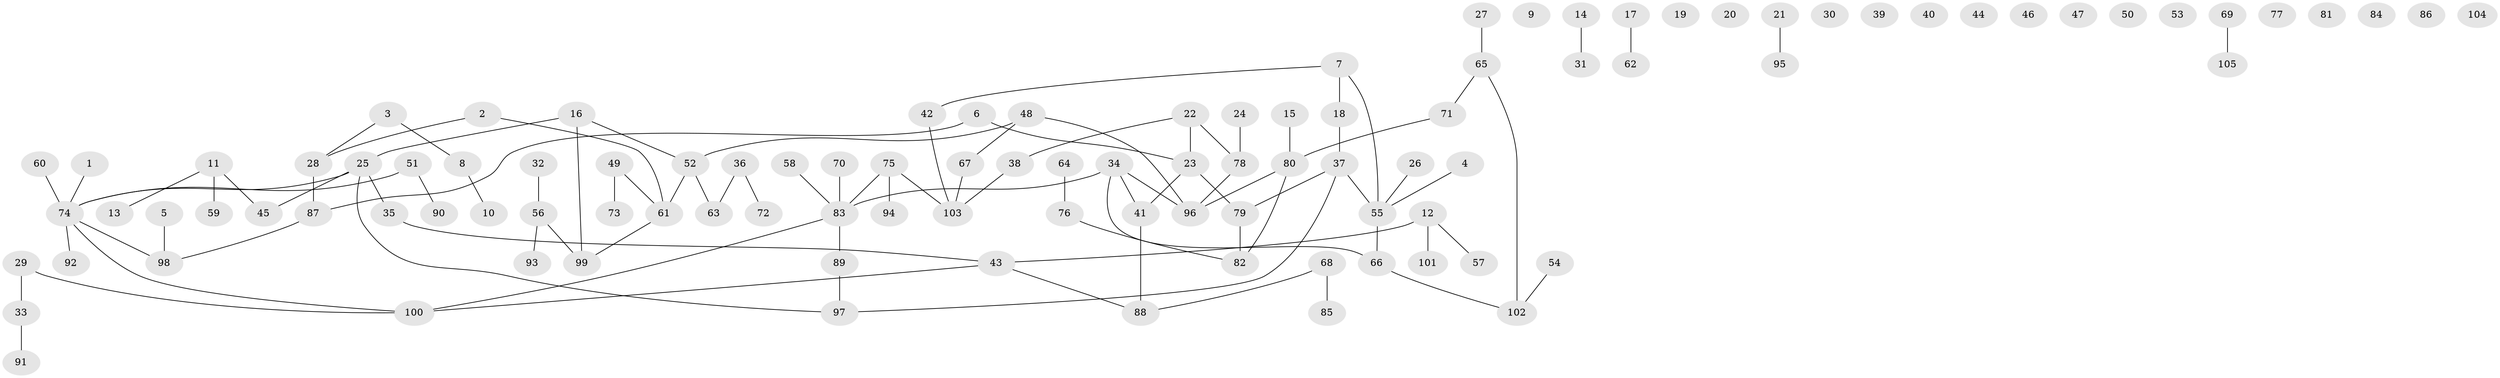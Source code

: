 // coarse degree distribution, {6: 0.017857142857142856, 2: 0.25, 5: 0.05357142857142857, 1: 0.35714285714285715, 7: 0.017857142857142856, 3: 0.25, 12: 0.017857142857142856, 4: 0.03571428571428571}
// Generated by graph-tools (version 1.1) at 2025/48/03/04/25 22:48:28]
// undirected, 105 vertices, 100 edges
graph export_dot {
  node [color=gray90,style=filled];
  1;
  2;
  3;
  4;
  5;
  6;
  7;
  8;
  9;
  10;
  11;
  12;
  13;
  14;
  15;
  16;
  17;
  18;
  19;
  20;
  21;
  22;
  23;
  24;
  25;
  26;
  27;
  28;
  29;
  30;
  31;
  32;
  33;
  34;
  35;
  36;
  37;
  38;
  39;
  40;
  41;
  42;
  43;
  44;
  45;
  46;
  47;
  48;
  49;
  50;
  51;
  52;
  53;
  54;
  55;
  56;
  57;
  58;
  59;
  60;
  61;
  62;
  63;
  64;
  65;
  66;
  67;
  68;
  69;
  70;
  71;
  72;
  73;
  74;
  75;
  76;
  77;
  78;
  79;
  80;
  81;
  82;
  83;
  84;
  85;
  86;
  87;
  88;
  89;
  90;
  91;
  92;
  93;
  94;
  95;
  96;
  97;
  98;
  99;
  100;
  101;
  102;
  103;
  104;
  105;
  1 -- 74;
  2 -- 28;
  2 -- 61;
  3 -- 8;
  3 -- 28;
  4 -- 55;
  5 -- 98;
  6 -- 23;
  6 -- 87;
  7 -- 18;
  7 -- 42;
  7 -- 55;
  8 -- 10;
  11 -- 13;
  11 -- 45;
  11 -- 59;
  12 -- 43;
  12 -- 57;
  12 -- 101;
  14 -- 31;
  15 -- 80;
  16 -- 25;
  16 -- 52;
  16 -- 99;
  17 -- 62;
  18 -- 37;
  21 -- 95;
  22 -- 23;
  22 -- 38;
  22 -- 78;
  23 -- 41;
  23 -- 79;
  24 -- 78;
  25 -- 35;
  25 -- 45;
  25 -- 74;
  25 -- 97;
  26 -- 55;
  27 -- 65;
  28 -- 87;
  29 -- 33;
  29 -- 100;
  32 -- 56;
  33 -- 91;
  34 -- 41;
  34 -- 66;
  34 -- 83;
  34 -- 96;
  35 -- 43;
  36 -- 63;
  36 -- 72;
  37 -- 55;
  37 -- 79;
  37 -- 97;
  38 -- 103;
  41 -- 88;
  42 -- 103;
  43 -- 88;
  43 -- 100;
  48 -- 52;
  48 -- 67;
  48 -- 96;
  49 -- 61;
  49 -- 73;
  51 -- 74;
  51 -- 90;
  52 -- 61;
  52 -- 63;
  54 -- 102;
  55 -- 66;
  56 -- 93;
  56 -- 99;
  58 -- 83;
  60 -- 74;
  61 -- 99;
  64 -- 76;
  65 -- 71;
  65 -- 102;
  66 -- 102;
  67 -- 103;
  68 -- 85;
  68 -- 88;
  69 -- 105;
  70 -- 83;
  71 -- 80;
  74 -- 92;
  74 -- 98;
  74 -- 100;
  75 -- 83;
  75 -- 94;
  75 -- 103;
  76 -- 82;
  78 -- 96;
  79 -- 82;
  80 -- 82;
  80 -- 96;
  83 -- 89;
  83 -- 100;
  87 -- 98;
  89 -- 97;
}
